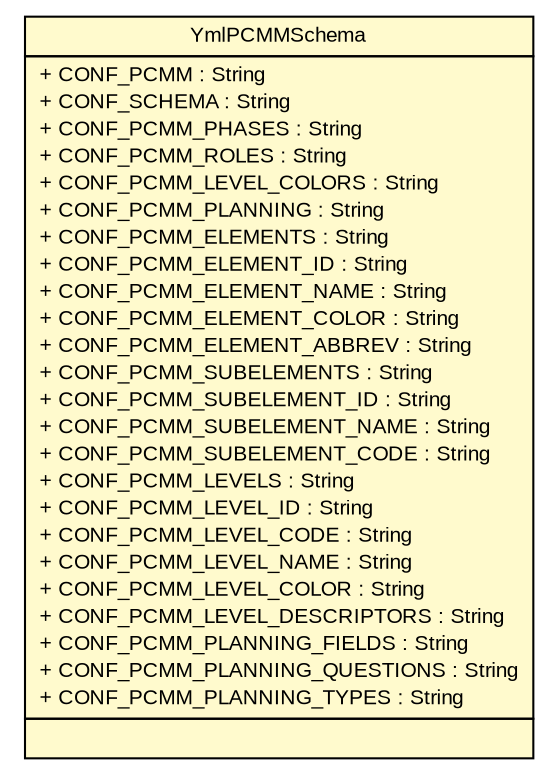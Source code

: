#!/usr/local/bin/dot
#
# Class diagram 
# Generated by UMLGraph version R5_6-24-gf6e263 (http://www.umlgraph.org/)
#

digraph G {
	edge [fontname="arial",fontsize=10,labelfontname="arial",labelfontsize=10];
	node [fontname="arial",fontsize=10,shape=plaintext];
	nodesep=0.25;
	ranksep=0.5;
	// gov.sandia.cf.application.configuration.pcmm.YmlPCMMSchema
	c447704 [label=<<table title="gov.sandia.cf.application.configuration.pcmm.YmlPCMMSchema" border="0" cellborder="1" cellspacing="0" cellpadding="2" port="p" bgcolor="lemonChiffon" href="./YmlPCMMSchema.html">
		<tr><td><table border="0" cellspacing="0" cellpadding="1">
<tr><td align="center" balign="center"> YmlPCMMSchema </td></tr>
		</table></td></tr>
		<tr><td><table border="0" cellspacing="0" cellpadding="1">
<tr><td align="left" balign="left"> + CONF_PCMM : String </td></tr>
<tr><td align="left" balign="left"> + CONF_SCHEMA : String </td></tr>
<tr><td align="left" balign="left"> + CONF_PCMM_PHASES : String </td></tr>
<tr><td align="left" balign="left"> + CONF_PCMM_ROLES : String </td></tr>
<tr><td align="left" balign="left"> + CONF_PCMM_LEVEL_COLORS : String </td></tr>
<tr><td align="left" balign="left"> + CONF_PCMM_PLANNING : String </td></tr>
<tr><td align="left" balign="left"> + CONF_PCMM_ELEMENTS : String </td></tr>
<tr><td align="left" balign="left"> + CONF_PCMM_ELEMENT_ID : String </td></tr>
<tr><td align="left" balign="left"> + CONF_PCMM_ELEMENT_NAME : String </td></tr>
<tr><td align="left" balign="left"> + CONF_PCMM_ELEMENT_COLOR : String </td></tr>
<tr><td align="left" balign="left"> + CONF_PCMM_ELEMENT_ABBREV : String </td></tr>
<tr><td align="left" balign="left"> + CONF_PCMM_SUBELEMENTS : String </td></tr>
<tr><td align="left" balign="left"> + CONF_PCMM_SUBELEMENT_ID : String </td></tr>
<tr><td align="left" balign="left"> + CONF_PCMM_SUBELEMENT_NAME : String </td></tr>
<tr><td align="left" balign="left"> + CONF_PCMM_SUBELEMENT_CODE : String </td></tr>
<tr><td align="left" balign="left"> + CONF_PCMM_LEVELS : String </td></tr>
<tr><td align="left" balign="left"> + CONF_PCMM_LEVEL_ID : String </td></tr>
<tr><td align="left" balign="left"> + CONF_PCMM_LEVEL_CODE : String </td></tr>
<tr><td align="left" balign="left"> + CONF_PCMM_LEVEL_NAME : String </td></tr>
<tr><td align="left" balign="left"> + CONF_PCMM_LEVEL_COLOR : String </td></tr>
<tr><td align="left" balign="left"> + CONF_PCMM_LEVEL_DESCRIPTORS : String </td></tr>
<tr><td align="left" balign="left"> + CONF_PCMM_PLANNING_FIELDS : String </td></tr>
<tr><td align="left" balign="left"> + CONF_PCMM_PLANNING_QUESTIONS : String </td></tr>
<tr><td align="left" balign="left"> + CONF_PCMM_PLANNING_TYPES : String </td></tr>
		</table></td></tr>
		<tr><td><table border="0" cellspacing="0" cellpadding="1">
<tr><td align="left" balign="left">  </td></tr>
		</table></td></tr>
		</table>>, URL="./YmlPCMMSchema.html", fontname="arial", fontcolor="black", fontsize=10.0];
}


